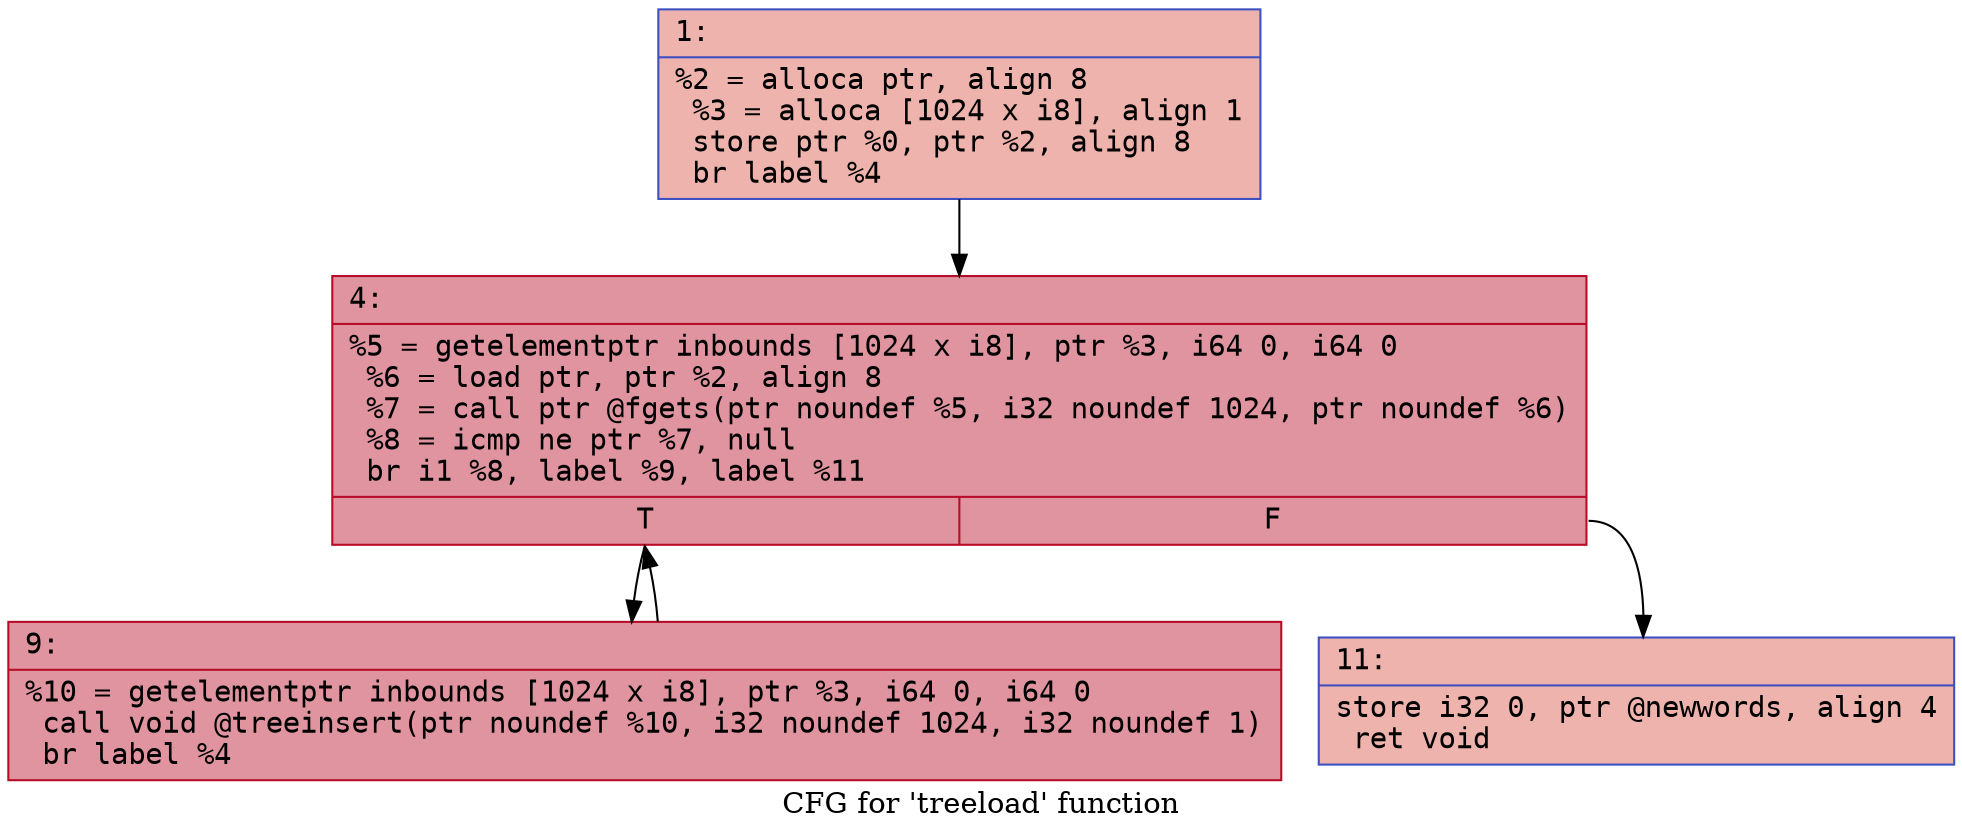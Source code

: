 digraph "CFG for 'treeload' function" {
	label="CFG for 'treeload' function";

	Node0x6000013bd5e0 [shape=record,color="#3d50c3ff", style=filled, fillcolor="#d6524470" fontname="Courier",label="{1:\l|  %2 = alloca ptr, align 8\l  %3 = alloca [1024 x i8], align 1\l  store ptr %0, ptr %2, align 8\l  br label %4\l}"];
	Node0x6000013bd5e0 -> Node0x6000013bd630[tooltip="1 -> 4\nProbability 100.00%" ];
	Node0x6000013bd630 [shape=record,color="#b70d28ff", style=filled, fillcolor="#b70d2870" fontname="Courier",label="{4:\l|  %5 = getelementptr inbounds [1024 x i8], ptr %3, i64 0, i64 0\l  %6 = load ptr, ptr %2, align 8\l  %7 = call ptr @fgets(ptr noundef %5, i32 noundef 1024, ptr noundef %6)\l  %8 = icmp ne ptr %7, null\l  br i1 %8, label %9, label %11\l|{<s0>T|<s1>F}}"];
	Node0x6000013bd630:s0 -> Node0x6000013bd680[tooltip="4 -> 9\nProbability 96.88%" ];
	Node0x6000013bd630:s1 -> Node0x6000013bd6d0[tooltip="4 -> 11\nProbability 3.12%" ];
	Node0x6000013bd680 [shape=record,color="#b70d28ff", style=filled, fillcolor="#b70d2870" fontname="Courier",label="{9:\l|  %10 = getelementptr inbounds [1024 x i8], ptr %3, i64 0, i64 0\l  call void @treeinsert(ptr noundef %10, i32 noundef 1024, i32 noundef 1)\l  br label %4\l}"];
	Node0x6000013bd680 -> Node0x6000013bd630[tooltip="9 -> 4\nProbability 100.00%" ];
	Node0x6000013bd6d0 [shape=record,color="#3d50c3ff", style=filled, fillcolor="#d6524470" fontname="Courier",label="{11:\l|  store i32 0, ptr @newwords, align 4\l  ret void\l}"];
}
